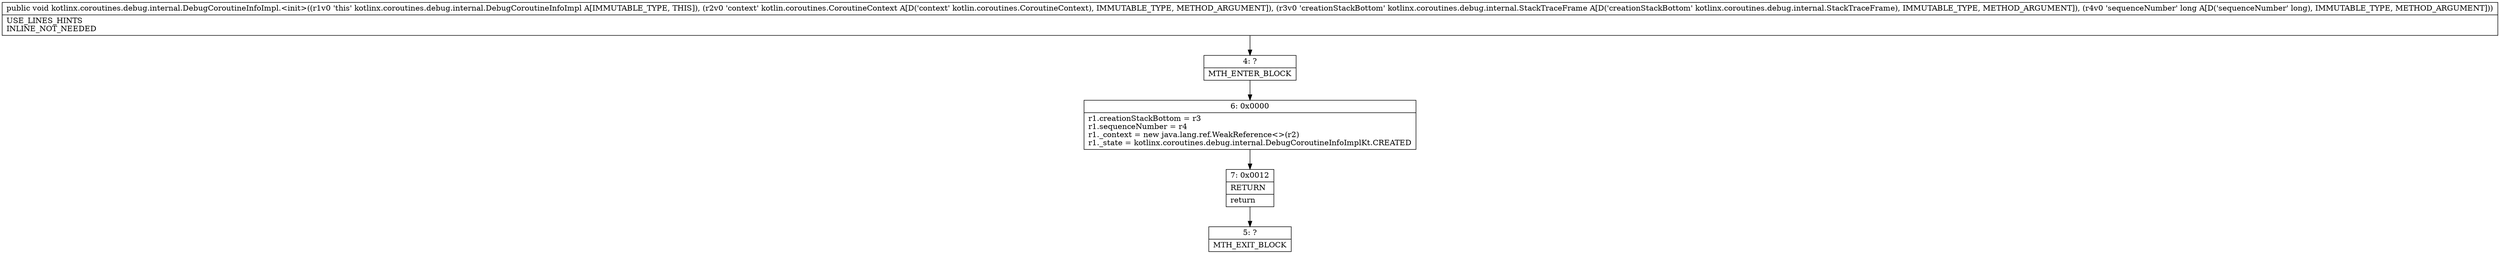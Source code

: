 digraph "CFG forkotlinx.coroutines.debug.internal.DebugCoroutineInfoImpl.\<init\>(Lkotlin\/coroutines\/CoroutineContext;Lkotlinx\/coroutines\/debug\/internal\/StackTraceFrame;J)V" {
Node_4 [shape=record,label="{4\:\ ?|MTH_ENTER_BLOCK\l}"];
Node_6 [shape=record,label="{6\:\ 0x0000|r1.creationStackBottom = r3\lr1.sequenceNumber = r4\lr1._context = new java.lang.ref.WeakReference\<\>(r2)\lr1._state = kotlinx.coroutines.debug.internal.DebugCoroutineInfoImplKt.CREATED\l}"];
Node_7 [shape=record,label="{7\:\ 0x0012|RETURN\l|return\l}"];
Node_5 [shape=record,label="{5\:\ ?|MTH_EXIT_BLOCK\l}"];
MethodNode[shape=record,label="{public void kotlinx.coroutines.debug.internal.DebugCoroutineInfoImpl.\<init\>((r1v0 'this' kotlinx.coroutines.debug.internal.DebugCoroutineInfoImpl A[IMMUTABLE_TYPE, THIS]), (r2v0 'context' kotlin.coroutines.CoroutineContext A[D('context' kotlin.coroutines.CoroutineContext), IMMUTABLE_TYPE, METHOD_ARGUMENT]), (r3v0 'creationStackBottom' kotlinx.coroutines.debug.internal.StackTraceFrame A[D('creationStackBottom' kotlinx.coroutines.debug.internal.StackTraceFrame), IMMUTABLE_TYPE, METHOD_ARGUMENT]), (r4v0 'sequenceNumber' long A[D('sequenceNumber' long), IMMUTABLE_TYPE, METHOD_ARGUMENT]))  | USE_LINES_HINTS\lINLINE_NOT_NEEDED\l}"];
MethodNode -> Node_4;Node_4 -> Node_6;
Node_6 -> Node_7;
Node_7 -> Node_5;
}

